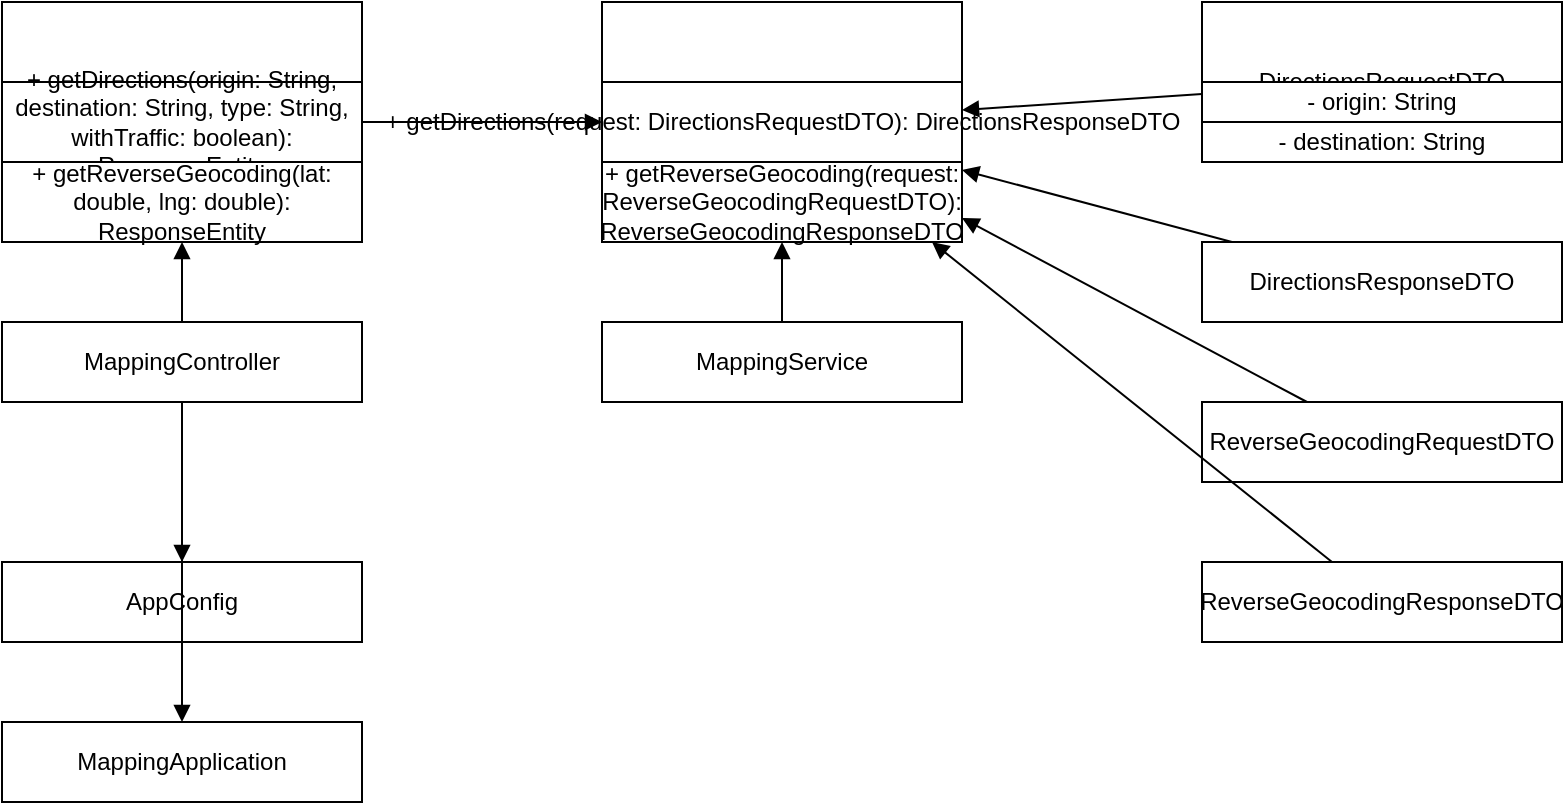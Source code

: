 <mxfile>
  <diagram name="Mapping Integration Module">
    <mxGraphModel dx="1125" dy="625" grid="1" gridSize="10" guides="1" tooltips="1" connect="1" arrows="1" fold="1"
     page="1" pageScale="1" pageWidth="827" pageHeight="1169" math="0" shadow="0">
      <root>
        <mxCell id="0" />
        <mxCell id="1" parent="0" />
        <!-- AbstractMappingController -->
        <mxCell id="2" value="AbstractMappingController" style="rounded=0;whiteSpace=wrap;html=1;" vertex="1" parent="1">
          <mxGeometry x="100" y="100" width="180" height="120" as="geometry" />
        </mxCell>
        <mxCell id="3" value="+ getDirections(origin: String, destination: String, type: String, withTraffic: boolean):
         ResponseEntity&lt;DirectionsResponseDTO&gt;" style="rounded=0;whiteSpace=wrap;html=1;" vertex="1" parent="2">
          <mxGeometry x="0" y="40" width="180" height="40" as="geometry" />
        </mxCell>
        <mxCell id="4" value="+ getReverseGeocoding(lat: double, lng: double): ResponseEntity&lt;ReverseGeocodingResponseDTO&gt;" style="rounded=0;whiteSpace=wrap;html=1;" vertex="1" parent="2">
          <mxGeometry x="0" y="80" width="180" height="40" as="geometry" />
        </mxCell>
        <!-- MappingController -->
        <mxCell id="5" value="MappingController" style="rounded=0;whiteSpace=wrap;html=1;" vertex="1" parent="1">
          <mxGeometry x="100" y="260" width="180" height="40" as="geometry" />
        </mxCell>
        <!-- AbstractMappingService -->
        <mxCell id="6" value="AbstractMappingService" style="rounded=0;whiteSpace=wrap;html=1;" vertex="1" parent="1">
          <mxGeometry x="400" y="100" width="180" height="120" as="geometry" />
        </mxCell>
        <mxCell id="7" value="+ getDirections(request: DirectionsRequestDTO): DirectionsResponseDTO" style="rounded=0;
        whiteSpace=wrap;html=1;" vertex="1" parent="6">
          <mxGeometry x="0" y="40" width="180" height="40" as="geometry" />
        </mxCell>
        <mxCell id="8" value="+ getReverseGeocoding(request: ReverseGeocodingRequestDTO): ReverseGeocodingResponseDTO"
         style="rounded=0;whiteSpace=wrap;html=1;" vertex="1" parent="6">
          <mxGeometry x="0" y="80" width="180" height="40" as="geometry" />
        </mxCell>
        <!-- MappingService -->
        <mxCell id="9" value="MappingService" style="rounded=0;whiteSpace=wrap;html=1;" vertex="1" parent="1">
          <mxGeometry x="400" y="260" width="180" height="40" as="geometry" />
        </mxCell>
        <!-- DirectionsRequestDTO -->
        <mxCell id="10" value="DirectionsRequestDTO" style="rounded=0;whiteSpace=wrap;html=1;" vertex="1" parent="1">
          <mxGeometry x="700" y="100" width="180" height="80" as="geometry" />
        </mxCell>
        <mxCell id="11" value="- origin: String" style="rounded=0;whiteSpace=wrap;html=1;" vertex="1" parent="10">
          <mxGeometry x="0" y="40" width="180" height="20" as="geometry" />
        </mxCell>
        <mxCell id="12" value="- destination: String" style="rounded=0;whiteSpace=wrap;html=1;" vertex="1" parent="10">
          <mxGeometry x="0" y="60" width="180" height="20" as="geometry" />
        </mxCell>
        <!-- DirectionsResponseDTO -->
        <mxCell id="13" value="DirectionsResponseDTO" style="rounded=0;whiteSpace=wrap;html=1;" vertex="1" parent="1">
          <mxGeometry x="700" y="220" width="180" height="40" as="geometry" />
        </mxCell>
        <!-- ReverseGeocodingRequestDTO -->
        <mxCell id="14" value="ReverseGeocodingRequestDTO" style="rounded=0;whiteSpace=wrap;html=1;" vertex="1" parent="1">
          <mxGeometry x="700" y="300" width="180" height="40" as="geometry" />
        </mxCell>
        <!-- ReverseGeocodingResponseDTO -->
        <mxCell id="15" value="ReverseGeocodingResponseDTO" style="rounded=0;whiteSpace=wrap;html=1;" vertex="1" parent="1">
          <mxGeometry x="700" y="380" width="180" height="40" as="geometry" />
        </mxCell>
        <!-- AppConfig -->
        <mxCell id="16" value="AppConfig" style="rounded=0;whiteSpace=wrap;html=1;" vertex="1" parent="1">
          <mxGeometry x="100" y="380" width="180" height="40" as="geometry" />
        </mxCell>
        <!-- MappingApplication -->
        <mxCell id="17" value="MappingApplication" style="rounded=0;whiteSpace=wrap;html=1;" vertex="1" parent="1">
          <mxGeometry x="100" y="460" width="180" height="40" as="geometry" />
        </mxCell>
        <!-- Associations -->
        <mxCell id="18" style="endArrow=block;html=1;rounded=0;" edge="1" parent="1" source="2" target="6">
          <mxGeometry relative="1" as="geometry" />
        </mxCell>
        <mxCell id="19" style="endArrow=block;html=1;rounded=0;" edge="1" parent="1" source="5" target="2">
          <mxGeometry relative="1" as="geometry" />
        </mxCell>
        <mxCell id="20" style="endArrow=block;html=1;rounded=0;" edge="1" parent="1" source="9" target="6">
          <mxGeometry relative="1" as="geometry" />
        </mxCell>
        <mxCell id="21" style="endArrow=block;html=1;rounded=0;" edge="1" parent="1" source="10" target="6">
          <mxGeometry relative="1" as="geometry" />
        </mxCell>
        <mxCell id="22" style="endArrow=block;html=1;rounded=0;" edge="1" parent="1" source="13" target="6">
          <mxGeometry relative="1" as="geometry" />
        </mxCell>
        <mxCell id="23" style="endArrow=block;html=1;rounded=0;" edge="1" parent="1" source="14" target="6">
          <mxGeometry relative="1" as="geometry" />
        </mxCell>
        <mxCell id="24" style="endArrow=block;html=1;rounded=0;" edge="1" parent="1" source="15" target="6">
          <mxGeometry relative="1" as="geometry" />
        </mxCell>
        <mxCell id="25" style="endArrow=block;html=1;rounded=0;" edge="1" parent="1" source="5" target="16">
          <mxGeometry relative="1" as="geometry" />
        </mxCell>
        <mxCell id="26" style="endArrow=block;html=1;rounded=0;" edge="1" parent="1" source="5" target="17">
          <mxGeometry relative="1" as="geometry" />
        </mxCell>
      </root>
    </mxGraphModel>
  </diagram>
</mxfile>
